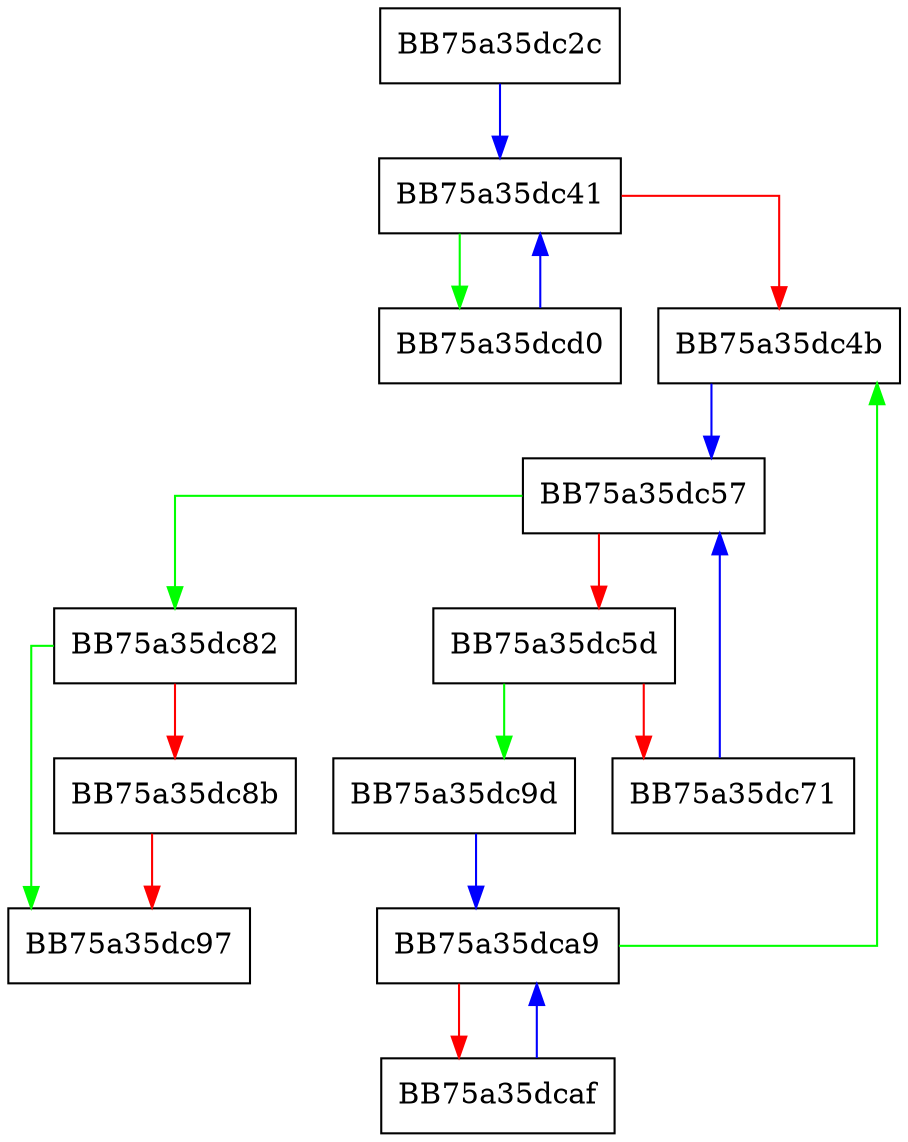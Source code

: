 digraph wait_for_completion {
  node [shape="box"];
  graph [splines=ortho];
  BB75a35dc2c -> BB75a35dc41 [color="blue"];
  BB75a35dc41 -> BB75a35dcd0 [color="green"];
  BB75a35dc41 -> BB75a35dc4b [color="red"];
  BB75a35dc4b -> BB75a35dc57 [color="blue"];
  BB75a35dc57 -> BB75a35dc82 [color="green"];
  BB75a35dc57 -> BB75a35dc5d [color="red"];
  BB75a35dc5d -> BB75a35dc9d [color="green"];
  BB75a35dc5d -> BB75a35dc71 [color="red"];
  BB75a35dc71 -> BB75a35dc57 [color="blue"];
  BB75a35dc82 -> BB75a35dc97 [color="green"];
  BB75a35dc82 -> BB75a35dc8b [color="red"];
  BB75a35dc8b -> BB75a35dc97 [color="red"];
  BB75a35dc9d -> BB75a35dca9 [color="blue"];
  BB75a35dca9 -> BB75a35dc4b [color="green"];
  BB75a35dca9 -> BB75a35dcaf [color="red"];
  BB75a35dcaf -> BB75a35dca9 [color="blue"];
  BB75a35dcd0 -> BB75a35dc41 [color="blue"];
}
